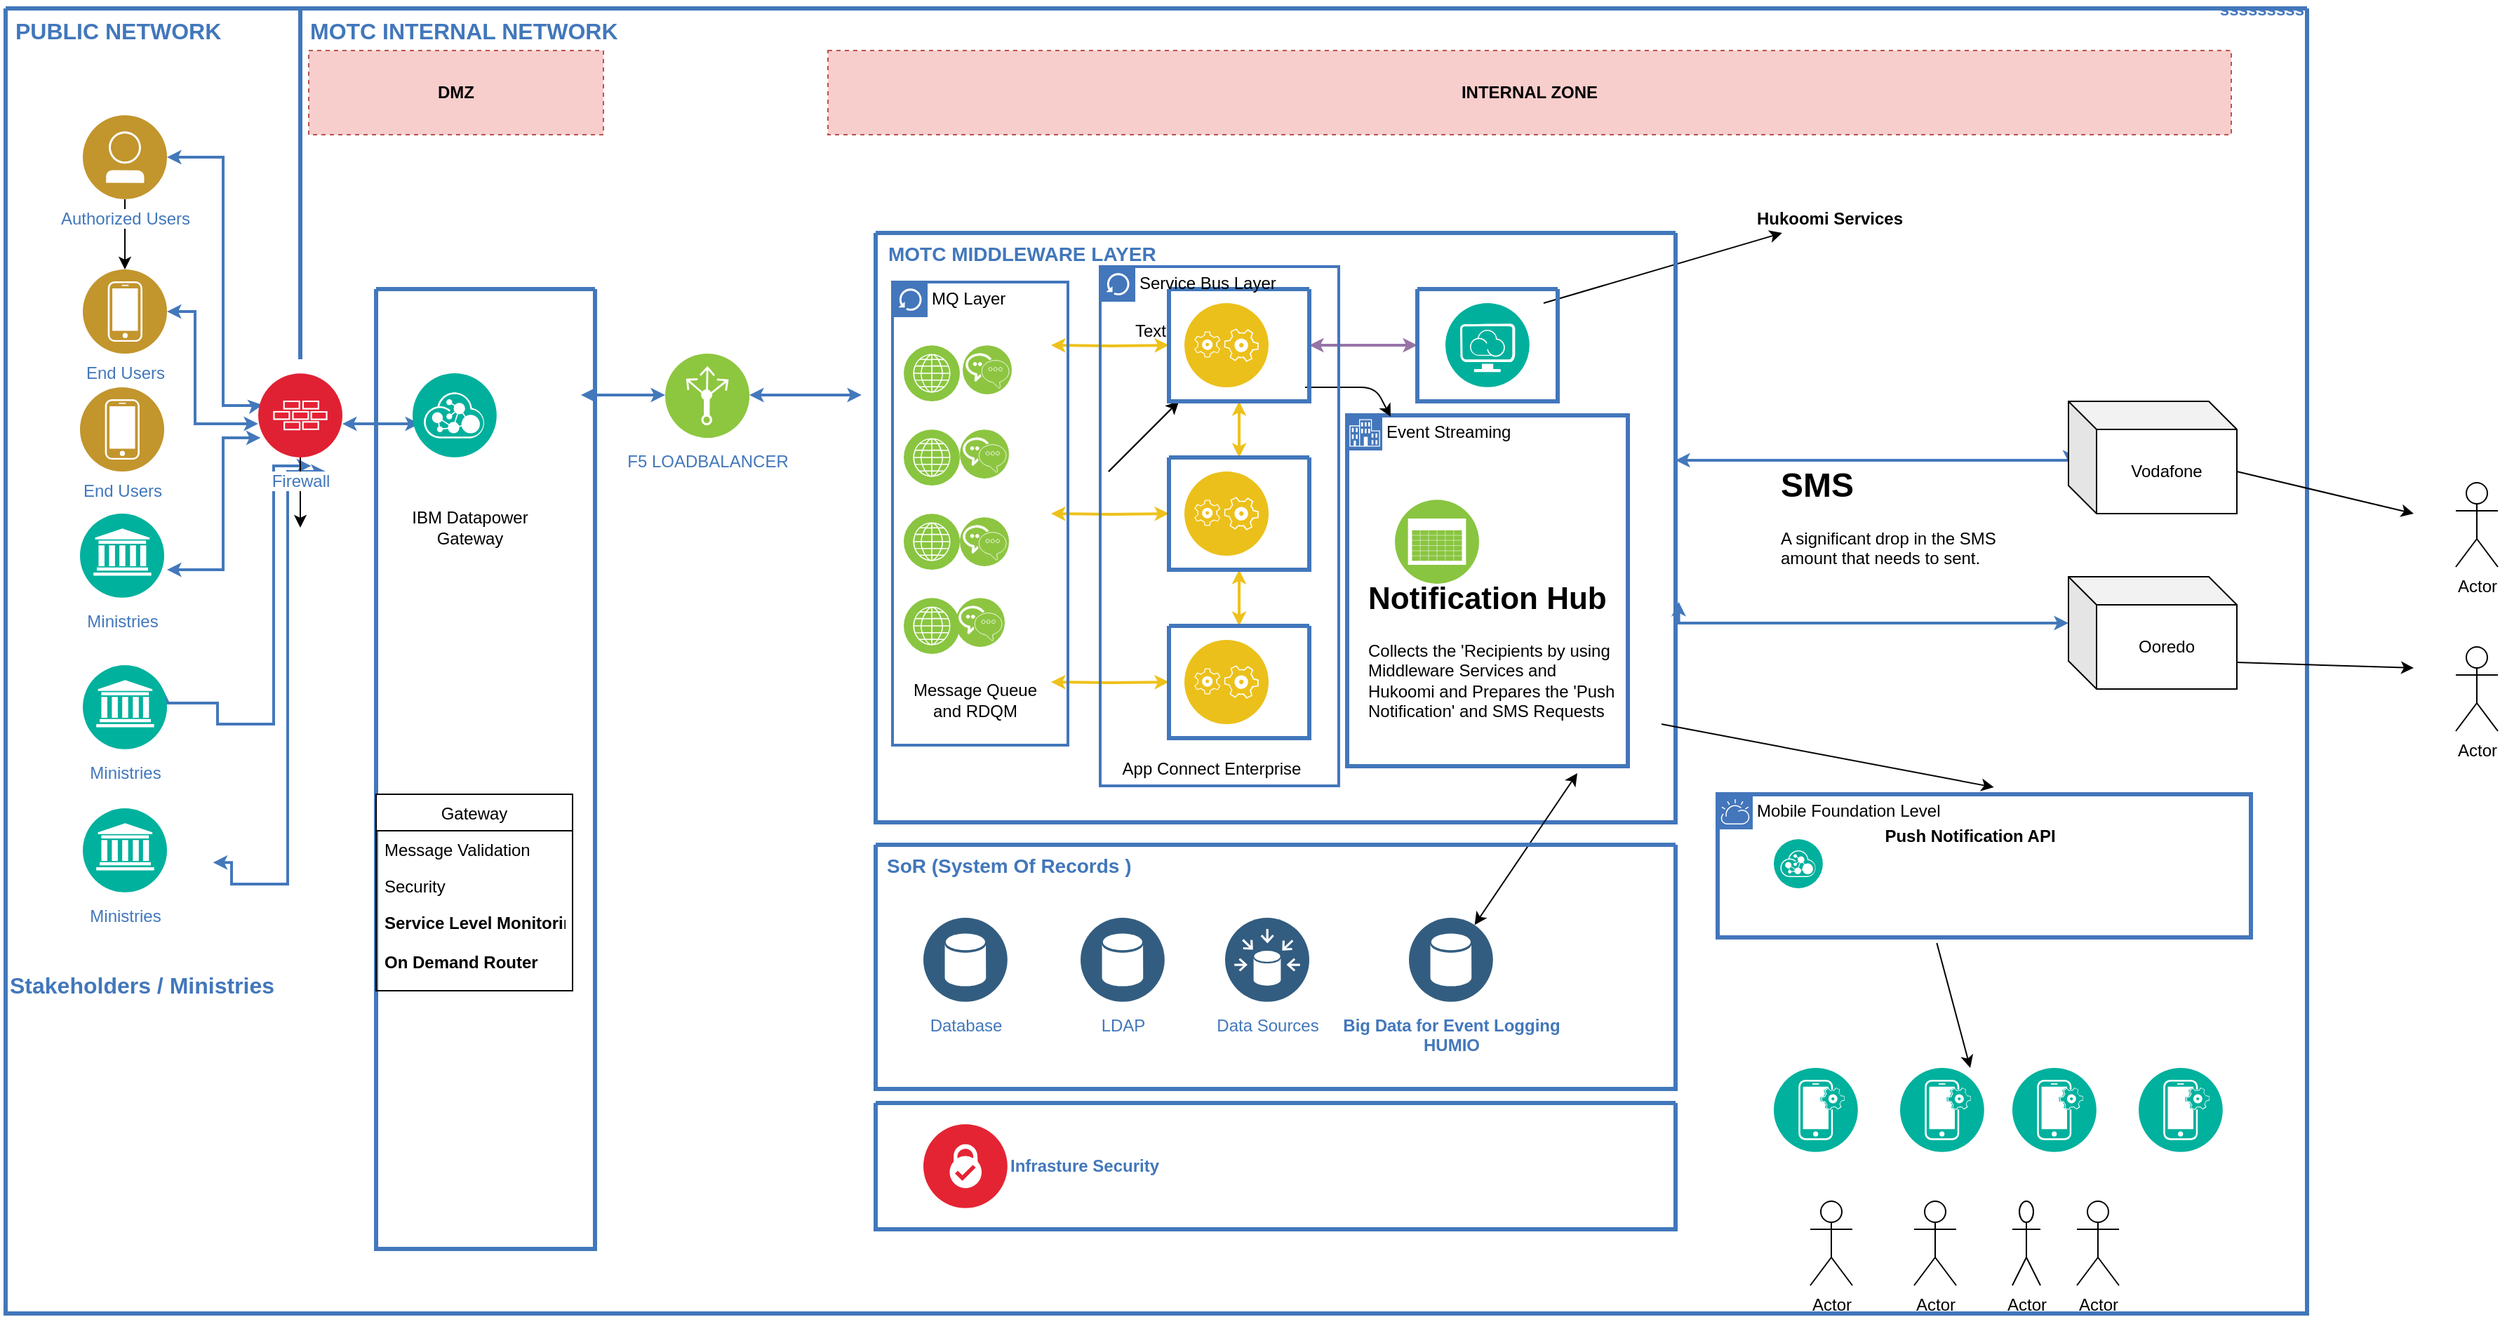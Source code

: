 <mxfile version="15.0.6" type="github">
  <diagram id="31b32b95-0358-9bc7-6ba0-a27c054ed1a7" name="Page-1">
    <mxGraphModel dx="2062" dy="1122" grid="1" gridSize="10" guides="1" tooltips="1" connect="1" arrows="1" fold="1" page="1" pageScale="1" pageWidth="827" pageHeight="1169" background="none" math="0" shadow="0">
      <root>
        <mxCell id="0" />
        <mxCell id="1" parent="0" />
        <mxCell id="Fddl8qkM5L3DqnkjX7zU-95" value="Stakeholders / Ministries" style="text;html=1;align=left;verticalAlign=top;fontColor=#4277BB;shadow=0;dashed=0;strokeColor=none;fillColor=none;labelBackgroundColor=none;fontStyle=1;fontSize=16;spacingLeft=5;" parent="1" vertex="1">
          <mxGeometry x="10" y="710" width="170" height="30" as="geometry" />
        </mxCell>
        <mxCell id="Fddl8qkM5L3DqnkjX7zU-109" style="edgeStyle=orthogonalEdgeStyle;rounded=0;html=1;labelBackgroundColor=#ffffff;startArrow=classic;startFill=1;startSize=4;endArrow=classic;endFill=1;endSize=4;jettySize=auto;orthogonalLoop=1;strokeColor=#4378BB;strokeWidth=2;fontSize=19;fontColor=#CC99FF;exitX=1;exitY=0.25;exitDx=0;exitDy=0;" parent="1" source="Fddl8qkM5L3DqnkjX7zU-107" edge="1">
          <mxGeometry relative="1" as="geometry">
            <Array as="points">
              <mxPoint x="165" y="525" />
              <mxPoint x="165" y="540" />
              <mxPoint x="205" y="540" />
              <mxPoint x="205" y="356" />
            </Array>
            <mxPoint x="165" y="450" as="sourcePoint" />
            <mxPoint x="231.716" y="356" as="targetPoint" />
          </mxGeometry>
        </mxCell>
        <mxCell id="Fddl8qkM5L3DqnkjX7zU-110" style="edgeStyle=orthogonalEdgeStyle;rounded=0;html=1;labelBackgroundColor=#ffffff;startArrow=classic;startFill=1;startSize=4;endArrow=classic;endFill=1;endSize=4;jettySize=auto;orthogonalLoop=1;strokeColor=#4378BB;strokeWidth=2;fontSize=19;fontColor=#CC99FF;exitX=1;exitY=0.25;exitDx=0;exitDy=0;" parent="1" edge="1">
          <mxGeometry relative="1" as="geometry">
            <Array as="points">
              <mxPoint x="175" y="639" />
              <mxPoint x="175" y="654" />
              <mxPoint x="215" y="654" />
              <mxPoint x="215" y="360" />
              <mxPoint x="242" y="360" />
            </Array>
            <mxPoint x="161.833" y="638.584" as="sourcePoint" />
            <mxPoint x="242" y="360" as="targetPoint" />
          </mxGeometry>
        </mxCell>
        <mxCell id="FfRSLQZAVP2g_bOx8CqB-140" value="IBM Datapower Gateway" style="text;html=1;strokeColor=none;fillColor=none;align=center;verticalAlign=middle;whiteSpace=wrap;rounded=0;" parent="1" vertex="1">
          <mxGeometry x="300" y="390" width="90" height="20" as="geometry" />
        </mxCell>
        <mxCell id="FfRSLQZAVP2g_bOx8CqB-164" value="" style="endArrow=classic;html=1;" parent="1" edge="1">
          <mxGeometry width="50" height="50" relative="1" as="geometry">
            <mxPoint x="1110" y="240" as="sourcePoint" />
            <mxPoint x="1280" y="190" as="targetPoint" />
          </mxGeometry>
        </mxCell>
        <mxCell id="FfRSLQZAVP2g_bOx8CqB-166" value="Event Streaming " style="shape=mxgraph.ibm.box;prType=enterprise;fontStyle=0;verticalAlign=top;align=left;spacingLeft=32;spacingTop=4;fillColor=none;rounded=0;whiteSpace=wrap;html=1;strokeColor=#4376BB;strokeWidth=3;dashed=0;container=1;spacing=-4;collapsible=0;expand=0;recursiveResize=0;" parent="1" vertex="1">
          <mxGeometry x="970" y="320" width="200" height="250" as="geometry" />
        </mxCell>
        <mxCell id="FfRSLQZAVP2g_bOx8CqB-168" value="&lt;h1&gt;&lt;font style=&quot;font-size: 22px&quot;&gt;Notification Hub&lt;/font&gt;&lt;br&gt;&lt;/h1&gt;&lt;p&gt;Collects the &#39;Recipients by using Middleware Services and Hukoomi and Prepares the &#39;Push Notification&#39; and SMS Requests&lt;br&gt;&lt;/p&gt;" style="text;html=1;strokeColor=none;fillColor=none;spacing=5;spacingTop=-20;whiteSpace=wrap;overflow=hidden;rounded=0;" parent="1" vertex="1">
          <mxGeometry x="980" y="430" width="190" height="120" as="geometry" />
        </mxCell>
        <mxCell id="FfRSLQZAVP2g_bOx8CqB-170" value="" style="endArrow=classic;html=1;entryX=0.155;entryY=0.004;entryDx=0;entryDy=0;entryPerimeter=0;" parent="1" target="FfRSLQZAVP2g_bOx8CqB-166" edge="1">
          <mxGeometry width="50" height="50" relative="1" as="geometry">
            <mxPoint x="940" y="300" as="sourcePoint" />
            <mxPoint x="990" y="250" as="targetPoint" />
            <Array as="points">
              <mxPoint x="990" y="300" />
            </Array>
          </mxGeometry>
        </mxCell>
        <mxCell id="FfRSLQZAVP2g_bOx8CqB-172" value="&lt;b&gt;DMZ&lt;/b&gt;" style="rounded=0;whiteSpace=wrap;html=1;fillColor=#f8cecc;strokeColor=#b85450;dashed=1;" parent="1" vertex="1">
          <mxGeometry x="230" y="60" width="210" height="60" as="geometry" />
        </mxCell>
        <mxCell id="FfRSLQZAVP2g_bOx8CqB-173" value="&lt;b&gt;INTERNAL ZONE&lt;/b&gt;" style="rounded=0;whiteSpace=wrap;html=1;fillColor=#f8cecc;strokeColor=#b85450;dashed=1;" parent="1" vertex="1">
          <mxGeometry x="600" y="60" width="1000" height="60" as="geometry" />
        </mxCell>
        <mxCell id="FfRSLQZAVP2g_bOx8CqB-178" value="" style="endArrow=classic;html=1;" parent="1" edge="1">
          <mxGeometry width="50" height="50" relative="1" as="geometry">
            <mxPoint x="800" y="360" as="sourcePoint" />
            <mxPoint x="850" y="310" as="targetPoint" />
          </mxGeometry>
        </mxCell>
        <mxCell id="FfRSLQZAVP2g_bOx8CqB-179" value="" style="endArrow=classic;html=1;" parent="1" edge="1">
          <mxGeometry width="50" height="50" relative="1" as="geometry">
            <mxPoint x="800" y="360" as="sourcePoint" />
            <mxPoint x="850" y="310" as="targetPoint" />
          </mxGeometry>
        </mxCell>
        <mxCell id="2" value="sssssssss" style="swimlane;shadow=0;strokeColor=#4277BB;fillColor=#ffffff;fontColor=#4277BB;align=right;startSize=0;collapsible=0;strokeWidth=3;" parent="1" vertex="1">
          <mxGeometry x="14" y="30" width="1640" height="930" as="geometry" />
        </mxCell>
        <mxCell id="3" value="&lt;div&gt;PUBLIC NETWORK&lt;/div&gt;&lt;div&gt;&lt;br&gt;&lt;/div&gt;" style="text;html=1;align=left;verticalAlign=top;fontColor=#4277BB;shadow=0;dashed=0;strokeColor=none;fillColor=none;labelBackgroundColor=none;fontStyle=1;fontSize=16;spacingLeft=5;" parent="2" vertex="1">
          <mxGeometry width="170" height="30" as="geometry" />
        </mxCell>
        <mxCell id="4" value="" style="line;strokeWidth=3;direction=south;html=1;shadow=0;labelBackgroundColor=none;fillColor=none;gradientColor=none;fontSize=12;fontColor=#4277BB;align=right;strokeColor=#4277BB;" parent="2" vertex="1">
          <mxGeometry x="205" width="10" height="250" as="geometry" />
        </mxCell>
        <mxCell id="5" value="MOTC INTERNAL NETWORK" style="text;html=1;align=left;verticalAlign=top;fontColor=#4277BB;shadow=0;dashed=0;strokeColor=none;fillColor=none;labelBackgroundColor=none;fontStyle=1;fontSize=16;spacingLeft=5;" parent="2" vertex="1">
          <mxGeometry x="210" width="240" height="35" as="geometry" />
        </mxCell>
        <mxCell id="17" value="" style="swimlane;shadow=0;strokeColor=#4277BB;fillColor=#ffffff;fontColor=#4277BB;align=right;startSize=0;collapsible=0;strokeWidth=3;" parent="2" vertex="1">
          <mxGeometry x="620" y="780" width="570" height="90" as="geometry" />
        </mxCell>
        <mxCell id="18" value="&lt;b&gt;Infrasture Security&lt;/b&gt;" style="aspect=fixed;perimeter=ellipsePerimeter;html=1;align=left;shadow=0;dashed=0;image;image=img/lib/ibm/blockchain/certificate_authority.svg;labelBackgroundColor=#ffffff;strokeColor=#666666;strokeWidth=3;fillColor=#C2952D;gradientColor=none;fontSize=12;fontColor=#4277BB;labelPosition=right;verticalLabelPosition=middle;verticalAlign=middle;" parent="17" vertex="1">
          <mxGeometry x="34" y="15" width="60" height="60" as="geometry" />
        </mxCell>
        <mxCell id="19" style="edgeStyle=orthogonalEdgeStyle;rounded=0;comic=0;html=1;exitX=1;exitY=0.5;entryX=0;entryY=0.25;startArrow=classic;startFill=1;endArrow=classic;endFill=1;jettySize=auto;orthogonalLoop=1;strokeColor=#4378BB;strokeWidth=2;fontFamily=Helvetica;fontSize=19;fontColor=#CC99FF;endSize=4;startSize=4;" parent="2" source="20" edge="1">
          <mxGeometry relative="1" as="geometry">
            <Array as="points">
              <mxPoint x="155" y="106" />
              <mxPoint x="155" y="283" />
              <mxPoint x="180" y="283" />
            </Array>
            <mxPoint x="183.167" y="282.584" as="targetPoint" />
          </mxGeometry>
        </mxCell>
        <mxCell id="Fddl8qkM5L3DqnkjX7zU-97" value="" style="edgeStyle=orthogonalEdgeStyle;rounded=0;orthogonalLoop=1;jettySize=auto;html=1;" parent="2" source="20" target="22" edge="1">
          <mxGeometry relative="1" as="geometry" />
        </mxCell>
        <mxCell id="20" value="Authorized Users" style="aspect=fixed;perimeter=ellipsePerimeter;html=1;align=center;shadow=0;dashed=0;image;image=img/lib/ibm/users/user.svg;labelBackgroundColor=#ffffff;strokeColor=#666666;strokeWidth=3;fillColor=#C2952D;gradientColor=none;fontSize=12;fontColor=#4277BB;" parent="2" vertex="1">
          <mxGeometry x="55" y="76" width="60" height="60" as="geometry" />
        </mxCell>
        <mxCell id="21" style="edgeStyle=orthogonalEdgeStyle;rounded=0;html=1;labelBackgroundColor=#ffffff;startArrow=classic;startFill=1;startSize=4;endArrow=classic;endFill=1;endSize=4;jettySize=auto;orthogonalLoop=1;strokeColor=#4378BB;strokeWidth=2;fontSize=19;fontColor=#CC99FF;" parent="2" source="22" edge="1">
          <mxGeometry relative="1" as="geometry">
            <Array as="points">
              <mxPoint x="135" y="216" />
              <mxPoint x="135" y="296" />
            </Array>
            <mxPoint x="180" y="296" as="targetPoint" />
          </mxGeometry>
        </mxCell>
        <mxCell id="22" value="End Users" style="aspect=fixed;perimeter=ellipsePerimeter;html=1;align=center;shadow=0;dashed=0;image;image=img/lib/ibm/users/device.svg;labelBackgroundColor=#ffffff;strokeColor=#666666;strokeWidth=3;fillColor=#C2952D;gradientColor=none;fontSize=12;fontColor=#4277BB;" parent="2" vertex="1">
          <mxGeometry x="55" y="186" width="60" height="60" as="geometry" />
        </mxCell>
        <mxCell id="23" style="edgeStyle=orthogonalEdgeStyle;rounded=0;html=1;labelBackgroundColor=#ffffff;startArrow=classic;startFill=1;startSize=4;endArrow=classic;endFill=1;endSize=4;jettySize=auto;orthogonalLoop=1;strokeColor=#4378BB;strokeWidth=2;fontSize=19;fontColor=#CC99FF;" parent="2" edge="1">
          <mxGeometry relative="1" as="geometry">
            <Array as="points">
              <mxPoint x="155" y="400" />
              <mxPoint x="155" y="306" />
            </Array>
            <mxPoint x="115" y="400" as="sourcePoint" />
            <mxPoint x="181.716" y="306" as="targetPoint" />
          </mxGeometry>
        </mxCell>
        <mxCell id="25" style="edgeStyle=orthogonalEdgeStyle;rounded=0;html=1;labelBackgroundColor=#ffffff;startArrow=classic;startFill=1;startSize=4;endArrow=classic;endFill=1;endSize=4;jettySize=auto;orthogonalLoop=1;strokeColor=#4378BB;strokeWidth=2;fontSize=19;fontColor=#CC99FF;" parent="2" edge="1">
          <mxGeometry relative="1" as="geometry">
            <mxPoint x="240" y="296" as="sourcePoint" />
            <mxPoint x="295" y="296" as="targetPoint" />
          </mxGeometry>
        </mxCell>
        <mxCell id="35" value="" style="swimlane;shadow=0;strokeColor=#4277BB;fillColor=#ffffff;fontColor=#4277BB;align=right;startSize=0;collapsible=0;strokeWidth=3;" parent="2" vertex="1">
          <mxGeometry x="620" y="160" width="570" height="420" as="geometry" />
        </mxCell>
        <mxCell id="52" value="&lt;b&gt;MOTC MIDDLEWARE LAYER&lt;/b&gt;" style="text;html=1;align=left;verticalAlign=top;fontColor=#4277BB;shadow=0;dashed=0;strokeColor=none;fillColor=none;labelBackgroundColor=none;fontStyle=0;fontSize=14;spacingLeft=5;" parent="35" vertex="1">
          <mxGeometry x="2" width="231" height="24" as="geometry" />
        </mxCell>
        <mxCell id="84" style="edgeStyle=orthogonalEdgeStyle;rounded=0;html=1;entryX=0;entryY=0.5;labelBackgroundColor=#ffffff;startArrow=classic;startFill=1;startSize=4;endArrow=classic;endFill=1;endSize=4;jettySize=auto;orthogonalLoop=1;strokeColor=#EEC11B;strokeWidth=2;fontSize=14;fontColor=#4277BB;" parent="35" target="68" edge="1">
          <mxGeometry relative="1" as="geometry">
            <mxPoint x="125" y="80" as="sourcePoint" />
          </mxGeometry>
        </mxCell>
        <mxCell id="85" style="edgeStyle=orthogonalEdgeStyle;rounded=0;html=1;entryX=0;entryY=0.5;labelBackgroundColor=#ffffff;startArrow=classic;startFill=1;startSize=4;endArrow=classic;endFill=1;endSize=4;jettySize=auto;orthogonalLoop=1;strokeColor=#9673a6;strokeWidth=2;fontSize=14;fontColor=#4277BB;fillColor=#e1d5e7;" parent="35" source="68" target="70" edge="1">
          <mxGeometry relative="1" as="geometry" />
        </mxCell>
        <mxCell id="93" style="edgeStyle=orthogonalEdgeStyle;rounded=0;html=1;entryX=0.5;entryY=0;labelBackgroundColor=#ffffff;startArrow=classic;startFill=1;startSize=4;endArrow=classic;endFill=1;endSize=4;jettySize=auto;orthogonalLoop=1;strokeColor=#EEC11B;strokeWidth=2;fontSize=14;fontColor=#4277BB;" parent="35" source="68" target="74" edge="1">
          <mxGeometry relative="1" as="geometry" />
        </mxCell>
        <mxCell id="68" value="" style="swimlane;shadow=0;strokeColor=#4277BB;fillColor=#ffffff;fontColor=#4277BB;align=right;startSize=0;collapsible=0;strokeWidth=3;" parent="35" vertex="1">
          <mxGeometry x="209" y="40" width="100" height="80" as="geometry" />
        </mxCell>
        <mxCell id="FfRSLQZAVP2g_bOx8CqB-156" value="" style="aspect=fixed;perimeter=ellipsePerimeter;html=1;align=center;shadow=0;dashed=0;fontColor=#4277BB;labelBackgroundColor=#ffffff;fontSize=12;spacingTop=3;image;image=img/lib/ibm/applications/application_logic.svg;" parent="68" vertex="1">
          <mxGeometry x="11" y="10" width="60" height="60" as="geometry" />
        </mxCell>
        <mxCell id="70" value="" style="swimlane;shadow=0;strokeColor=#4277BB;fillColor=#ffffff;fontColor=#4277BB;align=right;startSize=0;collapsible=0;strokeWidth=3;" parent="35" vertex="1">
          <mxGeometry x="386" y="40" width="100" height="80" as="geometry" />
        </mxCell>
        <mxCell id="FfRSLQZAVP2g_bOx8CqB-162" value="" style="aspect=fixed;perimeter=ellipsePerimeter;html=1;align=center;shadow=0;dashed=0;fontColor=#4277BB;labelBackgroundColor=#ffffff;fontSize=12;spacingTop=3;image;image=img/lib/ibm/management/provider_cloud_portal_service.svg;" parent="70" vertex="1">
          <mxGeometry x="20" y="10" width="60" height="60" as="geometry" />
        </mxCell>
        <mxCell id="86" style="edgeStyle=orthogonalEdgeStyle;rounded=0;html=1;entryX=0;entryY=0.5;labelBackgroundColor=#ffffff;startArrow=classic;startFill=1;startSize=4;endArrow=classic;endFill=1;endSize=4;jettySize=auto;orthogonalLoop=1;strokeColor=#EEC11B;strokeWidth=2;fontSize=14;fontColor=#4277BB;" parent="35" target="74" edge="1">
          <mxGeometry relative="1" as="geometry">
            <mxPoint x="125" y="200" as="sourcePoint" />
          </mxGeometry>
        </mxCell>
        <mxCell id="92" style="edgeStyle=orthogonalEdgeStyle;rounded=0;html=1;entryX=0.5;entryY=0;labelBackgroundColor=#ffffff;startArrow=classic;startFill=1;startSize=4;endArrow=classic;endFill=1;endSize=4;jettySize=auto;orthogonalLoop=1;strokeColor=#EEC11B;strokeWidth=2;fontSize=14;fontColor=#4277BB;" parent="35" source="74" target="80" edge="1">
          <mxGeometry relative="1" as="geometry" />
        </mxCell>
        <mxCell id="74" value="" style="swimlane;shadow=0;strokeColor=#4277BB;fillColor=#ffffff;fontColor=#4277BB;align=right;startSize=0;collapsible=0;strokeWidth=3;" parent="35" vertex="1">
          <mxGeometry x="209.0" y="160" width="100" height="80" as="geometry" />
        </mxCell>
        <mxCell id="FfRSLQZAVP2g_bOx8CqB-155" value="" style="aspect=fixed;perimeter=ellipsePerimeter;html=1;align=center;shadow=0;dashed=0;fontColor=#4277BB;labelBackgroundColor=#ffffff;fontSize=12;spacingTop=3;image;image=img/lib/ibm/applications/application_logic.svg;" parent="74" vertex="1">
          <mxGeometry x="11.0" y="10" width="60" height="60" as="geometry" />
        </mxCell>
        <mxCell id="88" style="edgeStyle=orthogonalEdgeStyle;rounded=0;html=1;entryX=0;entryY=0.5;labelBackgroundColor=#ffffff;startArrow=classic;startFill=1;startSize=4;endArrow=classic;endFill=1;endSize=4;jettySize=auto;orthogonalLoop=1;strokeColor=#EEC11B;strokeWidth=2;fontSize=14;fontColor=#4277BB;" parent="35" target="80" edge="1">
          <mxGeometry relative="1" as="geometry">
            <mxPoint x="125" y="320" as="sourcePoint" />
          </mxGeometry>
        </mxCell>
        <mxCell id="80" value="" style="swimlane;shadow=0;strokeColor=#4277BB;fillColor=#ffffff;fontColor=#4277BB;align=right;startSize=0;collapsible=0;strokeWidth=3;" parent="35" vertex="1">
          <mxGeometry x="209.0" y="280" width="100" height="80" as="geometry" />
        </mxCell>
        <mxCell id="FfRSLQZAVP2g_bOx8CqB-154" value="" style="aspect=fixed;perimeter=ellipsePerimeter;html=1;align=center;shadow=0;dashed=0;fontColor=#4277BB;labelBackgroundColor=#ffffff;fontSize=12;spacingTop=3;image;image=img/lib/ibm/applications/application_logic.svg;" parent="80" vertex="1">
          <mxGeometry x="11.0" y="10" width="60" height="60" as="geometry" />
        </mxCell>
        <mxCell id="FfRSLQZAVP2g_bOx8CqB-144" value="" style="aspect=fixed;perimeter=ellipsePerimeter;html=1;align=center;shadow=0;dashed=0;fontColor=#4277BB;labelBackgroundColor=#ffffff;fontSize=12;spacingTop=3;image;image=img/lib/ibm/infrastructure/channels.svg;" parent="35" vertex="1">
          <mxGeometry x="20" y="80" width="40" height="40" as="geometry" />
        </mxCell>
        <mxCell id="FfRSLQZAVP2g_bOx8CqB-145" value="" style="aspect=fixed;perimeter=ellipsePerimeter;html=1;align=center;shadow=0;dashed=0;fontColor=#4277BB;labelBackgroundColor=#ffffff;fontSize=12;spacingTop=3;image;image=img/lib/ibm/infrastructure/channels.svg;" parent="35" vertex="1">
          <mxGeometry x="20" y="140" width="40" height="40" as="geometry" />
        </mxCell>
        <mxCell id="FfRSLQZAVP2g_bOx8CqB-147" value="" style="aspect=fixed;perimeter=ellipsePerimeter;html=1;align=center;shadow=0;dashed=0;fontColor=#4277BB;labelBackgroundColor=#ffffff;fontSize=12;spacingTop=3;image;image=img/lib/ibm/infrastructure/channels.svg;" parent="35" vertex="1">
          <mxGeometry x="20" y="260" width="40" height="40" as="geometry" />
        </mxCell>
        <mxCell id="FfRSLQZAVP2g_bOx8CqB-146" value="" style="aspect=fixed;perimeter=ellipsePerimeter;html=1;align=center;shadow=0;dashed=0;fontColor=#4277BB;labelBackgroundColor=#ffffff;fontSize=12;spacingTop=3;image;image=img/lib/ibm/infrastructure/channels.svg;" parent="35" vertex="1">
          <mxGeometry x="20" y="200" width="40" height="40" as="geometry" />
        </mxCell>
        <mxCell id="FfRSLQZAVP2g_bOx8CqB-143" value="MQ Layer" style="shape=mxgraph.ibm.box;prType=classic;fontStyle=0;verticalAlign=top;align=left;spacingLeft=32;spacingTop=4;fillColor=none;rounded=0;whiteSpace=wrap;html=1;strokeColor=#4376BB;strokeWidth=2;dashed=0;container=1;spacing=-4;collapsible=0;expand=0;recursiveResize=0;" parent="35" vertex="1">
          <mxGeometry x="12" y="35" width="125" height="330" as="geometry" />
        </mxCell>
        <mxCell id="FfRSLQZAVP2g_bOx8CqB-148" value="Message Queue and RDQM" style="text;html=1;strokeColor=none;fillColor=none;align=center;verticalAlign=middle;whiteSpace=wrap;rounded=0;" parent="FfRSLQZAVP2g_bOx8CqB-143" vertex="1">
          <mxGeometry x="8" y="285" width="102" height="25" as="geometry" />
        </mxCell>
        <mxCell id="FfRSLQZAVP2g_bOx8CqB-149" value="" style="aspect=fixed;perimeter=ellipsePerimeter;html=1;align=center;shadow=0;dashed=0;fontColor=#4277BB;labelBackgroundColor=#ffffff;fontSize=12;spacingTop=3;image;image=img/lib/ibm/infrastructure/enterprise_messaging.svg;" parent="FfRSLQZAVP2g_bOx8CqB-143" vertex="1">
          <mxGeometry x="50" y="45" width="35" height="35" as="geometry" />
        </mxCell>
        <mxCell id="FfRSLQZAVP2g_bOx8CqB-152" value="" style="aspect=fixed;perimeter=ellipsePerimeter;html=1;align=center;shadow=0;dashed=0;fontColor=#4277BB;labelBackgroundColor=#ffffff;fontSize=12;spacingTop=3;image;image=img/lib/ibm/infrastructure/enterprise_messaging.svg;" parent="FfRSLQZAVP2g_bOx8CqB-143" vertex="1">
          <mxGeometry x="45" y="225" width="35" height="35" as="geometry" />
        </mxCell>
        <mxCell id="FfRSLQZAVP2g_bOx8CqB-150" value="" style="aspect=fixed;perimeter=ellipsePerimeter;html=1;align=center;shadow=0;dashed=0;fontColor=#4277BB;labelBackgroundColor=#ffffff;fontSize=12;spacingTop=3;image;image=img/lib/ibm/infrastructure/enterprise_messaging.svg;" parent="35" vertex="1">
          <mxGeometry x="60" y="140" width="35" height="35" as="geometry" />
        </mxCell>
        <mxCell id="FfRSLQZAVP2g_bOx8CqB-151" value="" style="aspect=fixed;perimeter=ellipsePerimeter;html=1;align=center;shadow=0;dashed=0;fontColor=#4277BB;labelBackgroundColor=#ffffff;fontSize=12;spacingTop=3;image;image=img/lib/ibm/infrastructure/enterprise_messaging.svg;" parent="35" vertex="1">
          <mxGeometry x="60" y="202.5" width="35" height="35" as="geometry" />
        </mxCell>
        <mxCell id="FfRSLQZAVP2g_bOx8CqB-167" value="" style="aspect=fixed;perimeter=ellipsePerimeter;html=1;align=center;shadow=0;dashed=0;fontColor=#4277BB;labelBackgroundColor=#ffffff;fontSize=12;spacingTop=3;image;image=img/lib/ibm/infrastructure/event_feed.svg;" parent="35" vertex="1">
          <mxGeometry x="370" y="190" width="60" height="60" as="geometry" />
        </mxCell>
        <mxCell id="FfRSLQZAVP2g_bOx8CqB-158" value="&lt;div&gt;Service Bus Layer&lt;/div&gt;&lt;div&gt;&lt;br&gt;&lt;/div&gt;" style="shape=mxgraph.ibm.box;prType=classic;fontStyle=0;verticalAlign=top;align=left;spacingLeft=32;spacingTop=4;fillColor=none;rounded=0;whiteSpace=wrap;html=1;strokeColor=#4376BB;strokeWidth=2;dashed=0;container=1;spacing=-4;collapsible=0;expand=0;recursiveResize=0;" parent="35" vertex="1">
          <mxGeometry x="160" y="24" width="170" height="370" as="geometry" />
        </mxCell>
        <mxCell id="FfRSLQZAVP2g_bOx8CqB-157" value="App Connect Enterprise" style="text;html=1;strokeColor=none;fillColor=none;align=center;verticalAlign=middle;whiteSpace=wrap;rounded=0;" parent="FfRSLQZAVP2g_bOx8CqB-158" vertex="1">
          <mxGeometry x="-21.5" y="348" width="201" height="20" as="geometry" />
        </mxCell>
        <mxCell id="FfRSLQZAVP2g_bOx8CqB-180" value="" style="endArrow=classic;html=1;entryX=0.518;entryY=-0.049;entryDx=0;entryDy=0;entryPerimeter=0;" parent="35" target="FfRSLQZAVP2g_bOx8CqB-175" edge="1">
          <mxGeometry width="50" height="50" relative="1" as="geometry">
            <mxPoint x="560" y="350" as="sourcePoint" />
            <mxPoint x="800" y="365" as="targetPoint" />
          </mxGeometry>
        </mxCell>
        <mxCell id="FfRSLQZAVP2g_bOx8CqB-191" value="" style="endArrow=classic;startArrow=classic;html=1;" parent="35" source="FfRSLQZAVP2g_bOx8CqB-187" edge="1">
          <mxGeometry width="50" height="50" relative="1" as="geometry">
            <mxPoint x="450" y="435" as="sourcePoint" />
            <mxPoint x="500" y="385" as="targetPoint" />
          </mxGeometry>
        </mxCell>
        <mxCell id="55" value="" style="swimlane;shadow=0;strokeColor=#4277BB;fillColor=#ffffff;fontColor=#4277BB;align=right;startSize=0;collapsible=0;strokeWidth=3;" parent="2" vertex="1">
          <mxGeometry x="620" y="596" width="570" height="174" as="geometry" />
        </mxCell>
        <mxCell id="60" value="&lt;b&gt;SoR (System Of Records )&lt;/b&gt;" style="text;html=1;align=left;verticalAlign=top;fontColor=#4277BB;shadow=0;dashed=0;strokeColor=none;fillColor=none;labelBackgroundColor=none;fontStyle=0;fontSize=14;spacingLeft=5;" parent="55" vertex="1">
          <mxGeometry x="1" width="231" height="24" as="geometry" />
        </mxCell>
        <mxCell id="Fddl8qkM5L3DqnkjX7zU-104" value="Database" style="aspect=fixed;perimeter=ellipsePerimeter;html=1;align=center;shadow=0;dashed=0;fontColor=#4277BB;labelBackgroundColor=#ffffff;fontSize=12;spacingTop=3;image;image=img/lib/ibm/data/data_services.svg;" parent="55" vertex="1">
          <mxGeometry x="34" y="52" width="60" height="60" as="geometry" />
        </mxCell>
        <mxCell id="Fddl8qkM5L3DqnkjX7zU-105" value="LDAP" style="aspect=fixed;perimeter=ellipsePerimeter;html=1;align=center;shadow=0;dashed=0;fontColor=#4277BB;labelBackgroundColor=#ffffff;fontSize=12;spacingTop=3;image;image=img/lib/ibm/data/data_services.svg;" parent="55" vertex="1">
          <mxGeometry x="146" y="52" width="60" height="60" as="geometry" />
        </mxCell>
        <mxCell id="Fddl8qkM5L3DqnkjX7zU-106" value="Data Sources" style="aspect=fixed;perimeter=ellipsePerimeter;html=1;align=center;shadow=0;dashed=0;fontColor=#4277BB;labelBackgroundColor=#ffffff;fontSize=12;spacingTop=3;image;image=img/lib/ibm/data/data_sources.svg;" parent="55" vertex="1">
          <mxGeometry x="249" y="52" width="60" height="60" as="geometry" />
        </mxCell>
        <mxCell id="FfRSLQZAVP2g_bOx8CqB-187" value="&lt;div&gt;&lt;b&gt;Big Data for Event Logging&lt;/b&gt;&lt;/div&gt;&lt;div&gt;&lt;b&gt;HUMIO&lt;br&gt;&lt;/b&gt;&lt;/div&gt;&lt;div&gt;&lt;b&gt;&lt;br&gt;&lt;/b&gt;&lt;/div&gt;" style="aspect=fixed;perimeter=ellipsePerimeter;html=1;align=center;shadow=0;dashed=0;fontColor=#4277BB;labelBackgroundColor=#ffffff;fontSize=12;spacingTop=3;image;image=img/lib/ibm/data/data_services.svg;" parent="55" vertex="1">
          <mxGeometry x="380" y="52" width="60" height="60" as="geometry" />
        </mxCell>
        <mxCell id="61" style="edgeStyle=elbowEdgeStyle;rounded=0;html=1;labelBackgroundColor=#ffffff;startArrow=classic;startFill=1;startSize=4;endArrow=classic;endFill=1;endSize=4;jettySize=auto;orthogonalLoop=1;strokeColor=#4378BB;strokeWidth=2;fontSize=19;fontColor=#CC99FF;elbow=vertical;exitX=0.008;exitY=0.563;exitDx=0;exitDy=0;exitPerimeter=0;" parent="2" source="An-Oq0qILla8oX6ax3uO-104" edge="1">
          <mxGeometry relative="1" as="geometry">
            <mxPoint x="1190" y="322" as="targetPoint" />
            <Array as="points">
              <mxPoint x="1208" y="322" />
            </Array>
            <mxPoint x="1277.067" y="322" as="sourcePoint" />
          </mxGeometry>
        </mxCell>
        <mxCell id="63" style="edgeStyle=elbowEdgeStyle;rounded=0;html=1;labelBackgroundColor=#ffffff;startArrow=classic;startFill=1;startSize=4;endArrow=classic;endFill=1;endSize=4;jettySize=auto;orthogonalLoop=1;strokeColor=#4378BB;strokeWidth=2;fontSize=19;fontColor=#CC99FF;elbow=vertical;entryX=1.004;entryY=0.626;entryDx=0;entryDy=0;entryPerimeter=0;" parent="2" source="An-Oq0qILla8oX6ax3uO-103" target="35" edge="1">
          <mxGeometry relative="1" as="geometry">
            <mxPoint x="1207" y="438" as="targetPoint" />
            <Array as="points">
              <mxPoint x="1207" y="438" />
            </Array>
            <mxPoint x="1277" y="438" as="sourcePoint" />
          </mxGeometry>
        </mxCell>
        <mxCell id="Fddl8qkM5L3DqnkjX7zU-99" value="Ministries" style="aspect=fixed;perimeter=ellipsePerimeter;html=1;align=center;shadow=0;dashed=0;fontColor=#4277BB;labelBackgroundColor=#ffffff;fontSize=12;spacingTop=3;image;image=img/lib/ibm/management/information_governance.svg;" parent="2" vertex="1">
          <mxGeometry x="53" y="360" width="60" height="60" as="geometry" />
        </mxCell>
        <mxCell id="Fddl8qkM5L3DqnkjX7zU-101" value="" style="edgeStyle=orthogonalEdgeStyle;rounded=0;orthogonalLoop=1;jettySize=auto;html=1;" parent="2" source="Fddl8qkM5L3DqnkjX7zU-100" edge="1">
          <mxGeometry relative="1" as="geometry">
            <mxPoint x="210" y="370" as="targetPoint" />
          </mxGeometry>
        </mxCell>
        <mxCell id="Fddl8qkM5L3DqnkjX7zU-100" value="Firewall" style="aspect=fixed;perimeter=ellipsePerimeter;html=1;align=center;shadow=0;dashed=0;fontColor=#4277BB;labelBackgroundColor=#ffffff;fontSize=12;spacingTop=3;image;image=img/lib/ibm/security/firewall.svg;" parent="2" vertex="1">
          <mxGeometry x="180" y="260" width="60" height="60" as="geometry" />
        </mxCell>
        <mxCell id="Fddl8qkM5L3DqnkjX7zU-107" value="Ministries" style="aspect=fixed;perimeter=ellipsePerimeter;html=1;align=center;shadow=0;dashed=0;fontColor=#4277BB;labelBackgroundColor=#ffffff;fontSize=12;spacingTop=3;image;image=img/lib/ibm/management/information_governance.svg;" parent="2" vertex="1">
          <mxGeometry x="55" y="468" width="60" height="60" as="geometry" />
        </mxCell>
        <mxCell id="Fddl8qkM5L3DqnkjX7zU-108" value="Ministries" style="aspect=fixed;perimeter=ellipsePerimeter;html=1;align=center;shadow=0;dashed=0;fontColor=#4277BB;labelBackgroundColor=#ffffff;fontSize=12;spacingTop=3;image;image=img/lib/ibm/management/information_governance.svg;" parent="2" vertex="1">
          <mxGeometry x="55" y="570" width="60" height="60" as="geometry" />
        </mxCell>
        <mxCell id="Fddl8qkM5L3DqnkjX7zU-111" value="End Users" style="aspect=fixed;perimeter=ellipsePerimeter;html=1;align=center;shadow=0;dashed=0;image;image=img/lib/ibm/users/device.svg;labelBackgroundColor=#ffffff;strokeColor=#666666;strokeWidth=3;fillColor=#C2952D;gradientColor=none;fontSize=12;fontColor=#4277BB;" parent="2" vertex="1">
          <mxGeometry x="53" y="270" width="60" height="60" as="geometry" />
        </mxCell>
        <mxCell id="An-Oq0qILla8oX6ax3uO-104" value="Vodafone" style="shape=cube;whiteSpace=wrap;html=1;boundedLbl=1;backgroundOutline=1;darkOpacity=0.05;darkOpacity2=0.1;" parent="2" vertex="1">
          <mxGeometry x="1470" y="280" width="120" height="80" as="geometry" />
        </mxCell>
        <mxCell id="An-Oq0qILla8oX6ax3uO-103" value="Ooredo" style="shape=cube;whiteSpace=wrap;html=1;boundedLbl=1;backgroundOutline=1;darkOpacity=0.05;darkOpacity2=0.1;" parent="2" vertex="1">
          <mxGeometry x="1470" y="405" width="120" height="80" as="geometry" />
        </mxCell>
        <mxCell id="FfRSLQZAVP2g_bOx8CqB-124" value="" style="swimlane;shadow=0;strokeColor=#4277BB;fillColor=#ffffff;fontColor=#4277BB;align=right;startSize=0;collapsible=0;strokeWidth=3;" parent="2" vertex="1">
          <mxGeometry x="264" y="200" width="156" height="684" as="geometry" />
        </mxCell>
        <mxCell id="FfRSLQZAVP2g_bOx8CqB-127" value="" style="aspect=fixed;perimeter=ellipsePerimeter;html=1;align=center;shadow=0;dashed=0;fontColor=#4277BB;labelBackgroundColor=#ffffff;fontSize=12;spacingTop=3;image;image=img/lib/ibm/management/api_management.svg;" parent="FfRSLQZAVP2g_bOx8CqB-124" vertex="1">
          <mxGeometry x="26" y="60" width="60" height="60" as="geometry" />
        </mxCell>
        <mxCell id="FfRSLQZAVP2g_bOx8CqB-133" value="Gateway" style="swimlane;fontStyle=0;childLayout=stackLayout;horizontal=1;startSize=26;horizontalStack=0;resizeParent=1;resizeParentMax=0;resizeLast=0;collapsible=1;marginBottom=0;" parent="FfRSLQZAVP2g_bOx8CqB-124" vertex="1">
          <mxGeometry y="360" width="140" height="140" as="geometry" />
        </mxCell>
        <mxCell id="FfRSLQZAVP2g_bOx8CqB-134" value="Message Validation" style="text;strokeColor=none;fillColor=none;align=left;verticalAlign=top;spacingLeft=4;spacingRight=4;overflow=hidden;rotatable=0;points=[[0,0.5],[1,0.5]];portConstraint=eastwest;" parent="FfRSLQZAVP2g_bOx8CqB-133" vertex="1">
          <mxGeometry y="26" width="140" height="26" as="geometry" />
        </mxCell>
        <mxCell id="FfRSLQZAVP2g_bOx8CqB-135" value="Security" style="text;strokeColor=none;fillColor=none;align=left;verticalAlign=top;spacingLeft=4;spacingRight=4;overflow=hidden;rotatable=0;points=[[0,0.5],[1,0.5]];portConstraint=eastwest;" parent="FfRSLQZAVP2g_bOx8CqB-133" vertex="1">
          <mxGeometry y="52" width="140" height="26" as="geometry" />
        </mxCell>
        <mxCell id="FfRSLQZAVP2g_bOx8CqB-136" value="Service Level Monitoring&#xa;&#xa;On Demand Router&#xa;" style="text;strokeColor=none;fillColor=none;align=left;verticalAlign=top;spacingLeft=4;spacingRight=4;overflow=hidden;rotatable=0;points=[[0,0.5],[1,0.5]];portConstraint=eastwest;fontStyle=1" parent="FfRSLQZAVP2g_bOx8CqB-133" vertex="1">
          <mxGeometry y="78" width="140" height="62" as="geometry" />
        </mxCell>
        <mxCell id="FfRSLQZAVP2g_bOx8CqB-130" style="edgeStyle=elbowEdgeStyle;rounded=0;html=1;labelBackgroundColor=#ffffff;startArrow=classic;startFill=1;startSize=4;endArrow=classic;endFill=1;endSize=4;jettySize=auto;orthogonalLoop=1;strokeColor=#4378BB;strokeWidth=2;fontSize=19;fontColor=#CC99FF;elbow=vertical;" parent="2" edge="1">
          <mxGeometry relative="1" as="geometry">
            <mxPoint x="610" y="276" as="targetPoint" />
            <Array as="points">
              <mxPoint x="551" y="275.5" />
            </Array>
            <mxPoint x="530" y="275.5" as="sourcePoint" />
          </mxGeometry>
        </mxCell>
        <mxCell id="FfRSLQZAVP2g_bOx8CqB-131" value="F5 LOADBALANCER" style="aspect=fixed;perimeter=ellipsePerimeter;html=1;align=center;shadow=0;dashed=0;fontColor=#4277BB;labelBackgroundColor=#ffffff;fontSize=12;spacingTop=3;image;image=img/lib/ibm/infrastructure/load_balancing_routing.svg;" parent="2" vertex="1">
          <mxGeometry x="470" y="246" width="60" height="60" as="geometry" />
        </mxCell>
        <mxCell id="FfRSLQZAVP2g_bOx8CqB-142" style="edgeStyle=elbowEdgeStyle;rounded=0;html=1;labelBackgroundColor=#ffffff;startArrow=classic;startFill=1;startSize=4;endArrow=classic;endFill=1;endSize=4;jettySize=auto;orthogonalLoop=1;strokeColor=#4378BB;strokeWidth=2;fontSize=19;fontColor=#CC99FF;elbow=vertical;entryX=0;entryY=0.5;entryDx=0;entryDy=0;" parent="2" target="FfRSLQZAVP2g_bOx8CqB-131" edge="1">
          <mxGeometry relative="1" as="geometry">
            <mxPoint x="490" y="276" as="targetPoint" />
            <Array as="points">
              <mxPoint x="431" y="275.5" />
            </Array>
            <mxPoint x="410" y="275.5" as="sourcePoint" />
          </mxGeometry>
        </mxCell>
        <mxCell id="An-Oq0qILla8oX6ax3uO-112" value="&lt;h1&gt;SMS&lt;span style=&quot;white-space: pre&quot;&gt; &lt;/span&gt;&lt;/h1&gt;&lt;p&gt;A significant drop in the SMS amount that needs to sent.&lt;br&gt;&lt;/p&gt;" style="text;html=1;strokeColor=none;fillColor=none;spacing=5;spacingTop=-20;whiteSpace=wrap;overflow=hidden;rounded=0;" parent="2" vertex="1">
          <mxGeometry x="1260" y="320" width="190" height="80" as="geometry" />
        </mxCell>
        <mxCell id="FfRSLQZAVP2g_bOx8CqB-165" value="&lt;b&gt;Hukoomi Services&lt;/b&gt;" style="text;html=1;strokeColor=none;fillColor=none;align=center;verticalAlign=middle;whiteSpace=wrap;rounded=0;" parent="2" vertex="1">
          <mxGeometry x="1210" y="140" width="180" height="20" as="geometry" />
        </mxCell>
        <mxCell id="FfRSLQZAVP2g_bOx8CqB-175" value="Mobile Foundation Level" style="shape=mxgraph.ibm.box;prType=cloud;fontStyle=0;verticalAlign=top;align=left;spacingLeft=32;spacingTop=4;fillColor=none;rounded=0;whiteSpace=wrap;html=1;strokeColor=#4376BB;strokeWidth=3;dashed=0;container=1;spacing=-4;collapsible=0;expand=0;recursiveResize=0;" parent="2" vertex="1">
          <mxGeometry x="1220" y="560" width="380" height="102" as="geometry" />
        </mxCell>
        <mxCell id="FfRSLQZAVP2g_bOx8CqB-176" value="" style="aspect=fixed;perimeter=ellipsePerimeter;html=1;align=center;shadow=0;dashed=0;fontColor=#4277BB;labelBackgroundColor=#ffffff;fontSize=12;spacingTop=3;image;image=img/lib/ibm/management/api_management.svg;" parent="FfRSLQZAVP2g_bOx8CqB-175" vertex="1">
          <mxGeometry x="40" y="32" width="35" height="35" as="geometry" />
        </mxCell>
        <mxCell id="FfRSLQZAVP2g_bOx8CqB-177" value="&lt;b&gt;Push Notification API&lt;/b&gt;" style="text;html=1;strokeColor=none;fillColor=none;align=center;verticalAlign=middle;whiteSpace=wrap;rounded=0;dashed=1;" parent="2" vertex="1">
          <mxGeometry x="1320" y="580" width="160" height="20" as="geometry" />
        </mxCell>
        <mxCell id="FfRSLQZAVP2g_bOx8CqB-181" value="" style="endArrow=classic;html=1;exitX=0.411;exitY=1.039;exitDx=0;exitDy=0;exitPerimeter=0;" parent="2" source="FfRSLQZAVP2g_bOx8CqB-175" edge="1">
          <mxGeometry width="50" height="50" relative="1" as="geometry">
            <mxPoint x="1360" y="725" as="sourcePoint" />
            <mxPoint x="1400" y="755" as="targetPoint" />
          </mxGeometry>
        </mxCell>
        <mxCell id="FfRSLQZAVP2g_bOx8CqB-182" value="" style="aspect=fixed;perimeter=ellipsePerimeter;html=1;align=center;shadow=0;dashed=0;fontColor=#4277BB;labelBackgroundColor=#ffffff;fontSize=12;spacingTop=3;image;image=img/lib/ibm/management/device_management.svg;" parent="2" vertex="1">
          <mxGeometry x="1260" y="755" width="60" height="60" as="geometry" />
        </mxCell>
        <mxCell id="FfRSLQZAVP2g_bOx8CqB-185" value="" style="aspect=fixed;perimeter=ellipsePerimeter;html=1;align=center;shadow=0;dashed=0;fontColor=#4277BB;labelBackgroundColor=#ffffff;fontSize=12;spacingTop=3;image;image=img/lib/ibm/management/device_management.svg;" parent="2" vertex="1">
          <mxGeometry x="1350" y="755" width="60" height="60" as="geometry" />
        </mxCell>
        <mxCell id="FfRSLQZAVP2g_bOx8CqB-184" value="" style="aspect=fixed;perimeter=ellipsePerimeter;html=1;align=center;shadow=0;dashed=0;fontColor=#4277BB;labelBackgroundColor=#ffffff;fontSize=12;spacingTop=3;image;image=img/lib/ibm/management/device_management.svg;" parent="2" vertex="1">
          <mxGeometry x="1430" y="755" width="60" height="60" as="geometry" />
        </mxCell>
        <mxCell id="FfRSLQZAVP2g_bOx8CqB-183" value="" style="aspect=fixed;perimeter=ellipsePerimeter;html=1;align=center;shadow=0;dashed=0;fontColor=#4277BB;labelBackgroundColor=#ffffff;fontSize=12;spacingTop=3;image;image=img/lib/ibm/management/device_management.svg;" parent="2" vertex="1">
          <mxGeometry x="1520" y="755" width="60" height="60" as="geometry" />
        </mxCell>
        <mxCell id="sYDcP2SI8w6Fc3KPnn15-100" value="Actor" style="shape=umlActor;verticalLabelPosition=bottom;verticalAlign=top;html=1;outlineConnect=0;" vertex="1" parent="2">
          <mxGeometry x="1360" y="850" width="30" height="60" as="geometry" />
        </mxCell>
        <mxCell id="sYDcP2SI8w6Fc3KPnn15-101" value="Actor" style="shape=umlActor;verticalLabelPosition=bottom;verticalAlign=top;html=1;outlineConnect=0;" vertex="1" parent="2">
          <mxGeometry x="1430" y="850" width="20" height="60" as="geometry" />
        </mxCell>
        <mxCell id="sYDcP2SI8w6Fc3KPnn15-102" value="Actor" style="shape=umlActor;verticalLabelPosition=bottom;verticalAlign=top;html=1;outlineConnect=0;" vertex="1" parent="2">
          <mxGeometry x="1476" y="850" width="30" height="60" as="geometry" />
        </mxCell>
        <mxCell id="FfRSLQZAVP2g_bOx8CqB-186" value="Text" style="text;html=1;strokeColor=none;fillColor=none;align=center;verticalAlign=middle;whiteSpace=wrap;rounded=0;dashed=1;" parent="1" vertex="1">
          <mxGeometry x="810" y="250" width="40" height="20" as="geometry" />
        </mxCell>
        <mxCell id="sYDcP2SI8w6Fc3KPnn15-94" value="" style="endArrow=classic;html=1;exitX=1;exitY=0.763;exitDx=0;exitDy=0;exitPerimeter=0;" edge="1" parent="1" source="An-Oq0qILla8oX6ax3uO-103">
          <mxGeometry width="50" height="50" relative="1" as="geometry">
            <mxPoint x="1680" y="550" as="sourcePoint" />
            <mxPoint x="1730" y="500" as="targetPoint" />
          </mxGeometry>
        </mxCell>
        <mxCell id="sYDcP2SI8w6Fc3KPnn15-95" value="Actor" style="shape=umlActor;verticalLabelPosition=bottom;verticalAlign=top;html=1;outlineConnect=0;" vertex="1" parent="1">
          <mxGeometry x="1760" y="368" width="30" height="60" as="geometry" />
        </mxCell>
        <mxCell id="sYDcP2SI8w6Fc3KPnn15-96" value="Actor" style="shape=umlActor;verticalLabelPosition=bottom;verticalAlign=top;html=1;outlineConnect=0;" vertex="1" parent="1">
          <mxGeometry x="1760" y="485" width="30" height="60" as="geometry" />
        </mxCell>
        <mxCell id="sYDcP2SI8w6Fc3KPnn15-97" value="" style="endArrow=classic;html=1;exitX=0;exitY=0;exitDx=120;exitDy=50;exitPerimeter=0;" edge="1" parent="1" source="An-Oq0qILla8oX6ax3uO-104">
          <mxGeometry width="50" height="50" relative="1" as="geometry">
            <mxPoint x="1680" y="418" as="sourcePoint" />
            <mxPoint x="1730" y="390" as="targetPoint" />
          </mxGeometry>
        </mxCell>
        <mxCell id="sYDcP2SI8w6Fc3KPnn15-99" value="Actor" style="shape=umlActor;verticalLabelPosition=bottom;verticalAlign=top;html=1;outlineConnect=0;" vertex="1" parent="1">
          <mxGeometry x="1300" y="880" width="30" height="60" as="geometry" />
        </mxCell>
      </root>
    </mxGraphModel>
  </diagram>
</mxfile>
